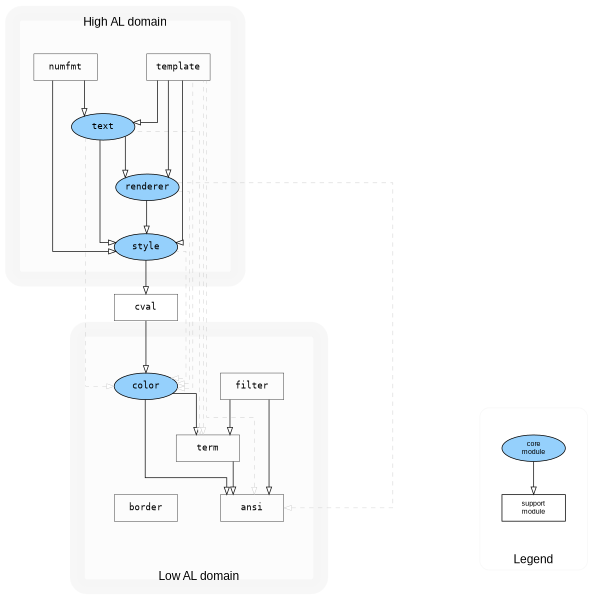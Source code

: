# placeholders:
#          SIZE=4
#    EDGE_COLOR=#101010
#   LABEL_COLOR=#000000
#    CORE_COLOR=#95d0fc

strict digraph G {
    dpi = 150
  # concentrate = true
    rankdir = BT
    #ordering = out
    #TBbalance = min
    #bgcolor=red
    #clusterrank = global
    #compound=true
     ratio=fill
    size="4"
    splines = ortho
    outputorder = nodesfirst
    pack = 55
    packmode = array_t4
    nodesep=.8
    ranksep=0.5
    pad = .125
    fontname="Arial"
   # page="4"


    style="rounded"
    color="#f0f0f080"

    edge [dir="back"]
    node [
        fontname="monospace"
        style="filled,solid"
        margin="0.0,0.0"
        fontsize=12
        fixedsize=true
        width=1.2
        height=.5
        penwidth=.5
        fillcolor=none
        shape="rect"
    ];

    subgraph mid {

        penwidth=0
        margin=0
        cval[ fillcolor="#FFFFFF80"];
    }

    subgraph cluster_low {
        bgcolor="#fafafa80"
        label="Low AL domain"
        fontsize=16
        labelloc="t"
        labeljust="c"

        penwidth=20
        margin=50

        node [group="low" ]

        {
            node[penwidth=1 fillcolor="#95d0fc" fontcolor="#000000"   shape="ellipse"];
            color
        }
        {
            ansi
            border
            filter
            term

        }
    }
    subgraph cluster_high {
        bgcolor="#fafafa80"
        labelloc="b"
        labeljust="c"
        label="High AL domain"
        fontsize=16
        penwidth=20
        margin=20

        node [group="high"]
        {
            node[ penwidth=1 fillcolor="#95d0fc"  fontcolor="#000000"     shape="ellipse"];
            renderer
            style
            text
        }

        numfmt
        template
    }

    edge [
        color="#101010"
        fillcolor=white
    ];

    {
        edge[
            penwidth=.5 color=gray weight=1 minlen=1 style=dashed
            #ltail=cluster_low
        ]
        ansi -> renderer
        color -> renderer
        color -> style
        ansi -> template
        color -> template
        term -> template
        color -> text
        term -> text
    }
    {
        edge[penwidth=1 ]
        ansi -> color
        term -> color
        color -> cval[weight=50 minlen=1]
        ansi -> filter
        term -> filter
        style -> numfmt
        text -> numfmt
        style -> renderer
        cval -> style[weight=50 minlen=1]
        renderer -> template
        text -> template
        style -> template
        ansi -> term
        renderer -> text
        style -> text
    }
    subgraph cluster_legend {
        margin=30
        label="Legend"
        fontsize=16
        labelloc="t"
        labeljust="c"
        penwidth=1
        node [margin=.3 fontsize=10 fontname="Arial"]
        core[ penwidth=1 fillcolor="#95d0fc" fontcolor="#000000"   shape="ellipse" label="core\nmodule"];
        support[ label="support\nmodule" penwidth=1 ];
        support -> core
    }
}
